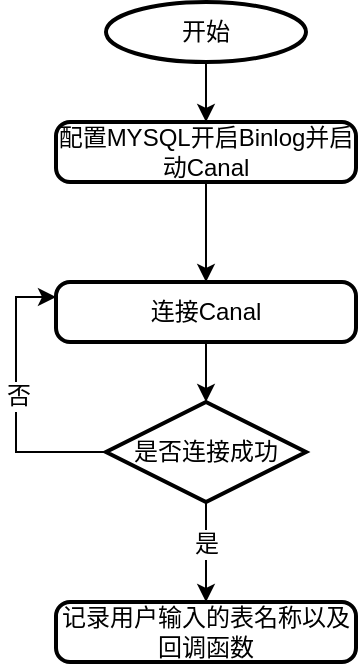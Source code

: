 <mxfile version="12.0.0" type="github" pages="1"><diagram id="Ca4FRnL3_HF8VcMV5MEU" name="第 1 页"><mxGraphModel dx="1662" dy="762" grid="1" gridSize="10" guides="1" tooltips="1" connect="1" arrows="1" fold="1" page="1" pageScale="1" pageWidth="827" pageHeight="1169" math="0" shadow="0"><root><mxCell id="0"/><mxCell id="1" parent="0"/><mxCell id="ykF9Q9M52GK7QLdgsRUS-9" style="edgeStyle=orthogonalEdgeStyle;rounded=0;orthogonalLoop=1;jettySize=auto;html=1;exitX=0.5;exitY=1;exitDx=0;exitDy=0;exitPerimeter=0;" edge="1" parent="1" source="ykF9Q9M52GK7QLdgsRUS-3" target="ykF9Q9M52GK7QLdgsRUS-5"><mxGeometry relative="1" as="geometry"/></mxCell><mxCell id="ykF9Q9M52GK7QLdgsRUS-3" value="开始" style="strokeWidth=2;html=1;shape=mxgraph.flowchart.start_1;whiteSpace=wrap;" vertex="1" parent="1"><mxGeometry x="255" y="70" width="100" height="30" as="geometry"/></mxCell><mxCell id="ykF9Q9M52GK7QLdgsRUS-8" style="edgeStyle=orthogonalEdgeStyle;rounded=0;orthogonalLoop=1;jettySize=auto;html=1;exitX=0.5;exitY=1;exitDx=0;exitDy=0;" edge="1" parent="1" source="ykF9Q9M52GK7QLdgsRUS-5" target="ykF9Q9M52GK7QLdgsRUS-7"><mxGeometry relative="1" as="geometry"/></mxCell><mxCell id="ykF9Q9M52GK7QLdgsRUS-5" value="配置MYSQL开启Binlog并启动Canal" style="rounded=1;whiteSpace=wrap;html=1;absoluteArcSize=1;arcSize=14;strokeWidth=2;" vertex="1" parent="1"><mxGeometry x="230" y="130" width="150" height="30" as="geometry"/></mxCell><mxCell id="ykF9Q9M52GK7QLdgsRUS-11" style="edgeStyle=orthogonalEdgeStyle;rounded=0;orthogonalLoop=1;jettySize=auto;html=1;exitX=0.5;exitY=1;exitDx=0;exitDy=0;" edge="1" parent="1" source="ykF9Q9M52GK7QLdgsRUS-7" target="ykF9Q9M52GK7QLdgsRUS-10"><mxGeometry relative="1" as="geometry"/></mxCell><mxCell id="ykF9Q9M52GK7QLdgsRUS-7" value="连接Canal" style="rounded=1;whiteSpace=wrap;html=1;absoluteArcSize=1;arcSize=14;strokeWidth=2;" vertex="1" parent="1"><mxGeometry x="230" y="210" width="150" height="30" as="geometry"/></mxCell><mxCell id="ykF9Q9M52GK7QLdgsRUS-16" style="edgeStyle=orthogonalEdgeStyle;rounded=0;orthogonalLoop=1;jettySize=auto;html=1;entryX=0.5;entryY=0;entryDx=0;entryDy=0;" edge="1" parent="1" source="ykF9Q9M52GK7QLdgsRUS-10" target="ykF9Q9M52GK7QLdgsRUS-20"><mxGeometry relative="1" as="geometry"><mxPoint x="320" y="350" as="targetPoint"/></mxGeometry></mxCell><mxCell id="ykF9Q9M52GK7QLdgsRUS-17" value="是" style="text;html=1;resizable=0;points=[];align=center;verticalAlign=middle;labelBackgroundColor=#ffffff;" vertex="1" connectable="0" parent="ykF9Q9M52GK7QLdgsRUS-16"><mxGeometry x="-0.22" y="3" relative="1" as="geometry"><mxPoint x="-3" y="1" as="offset"/></mxGeometry></mxCell><mxCell id="ykF9Q9M52GK7QLdgsRUS-18" style="edgeStyle=orthogonalEdgeStyle;rounded=0;orthogonalLoop=1;jettySize=auto;html=1;exitX=0;exitY=0.5;exitDx=0;exitDy=0;exitPerimeter=0;entryX=0;entryY=0.25;entryDx=0;entryDy=0;" edge="1" parent="1" source="ykF9Q9M52GK7QLdgsRUS-10" target="ykF9Q9M52GK7QLdgsRUS-7"><mxGeometry relative="1" as="geometry"><mxPoint x="140" y="295" as="targetPoint"/></mxGeometry></mxCell><mxCell id="ykF9Q9M52GK7QLdgsRUS-19" value="否" style="text;html=1;resizable=0;points=[];align=center;verticalAlign=middle;labelBackgroundColor=#ffffff;" vertex="1" connectable="0" parent="ykF9Q9M52GK7QLdgsRUS-18"><mxGeometry x="0.028" y="-1" relative="1" as="geometry"><mxPoint as="offset"/></mxGeometry></mxCell><mxCell id="ykF9Q9M52GK7QLdgsRUS-10" value="是否连接成功" style="strokeWidth=2;html=1;shape=mxgraph.flowchart.decision;whiteSpace=wrap;" vertex="1" parent="1"><mxGeometry x="255" y="270" width="100" height="50" as="geometry"/></mxCell><mxCell id="ykF9Q9M52GK7QLdgsRUS-20" value="记录用户输入的表名称以及回调函数" style="rounded=1;whiteSpace=wrap;html=1;absoluteArcSize=1;arcSize=14;strokeWidth=2;" vertex="1" parent="1"><mxGeometry x="230" y="370" width="150" height="30" as="geometry"/></mxCell></root></mxGraphModel></diagram></mxfile>